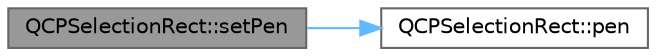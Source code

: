 digraph "QCPSelectionRect::setPen"
{
 // LATEX_PDF_SIZE
  bgcolor="transparent";
  edge [fontname=Helvetica,fontsize=10,labelfontname=Helvetica,labelfontsize=10];
  node [fontname=Helvetica,fontsize=10,shape=box,height=0.2,width=0.4];
  rankdir="LR";
  Node1 [label="QCPSelectionRect::setPen",height=0.2,width=0.4,color="gray40", fillcolor="grey60", style="filled", fontcolor="black",tooltip=" "];
  Node1 -> Node2 [color="steelblue1",style="solid"];
  Node2 [label="QCPSelectionRect::pen",height=0.2,width=0.4,color="grey40", fillcolor="white", style="filled",URL="$class_q_c_p_selection_rect.html#ab4229f8faeaffba9617d2e6c4779b765",tooltip=" "];
}
